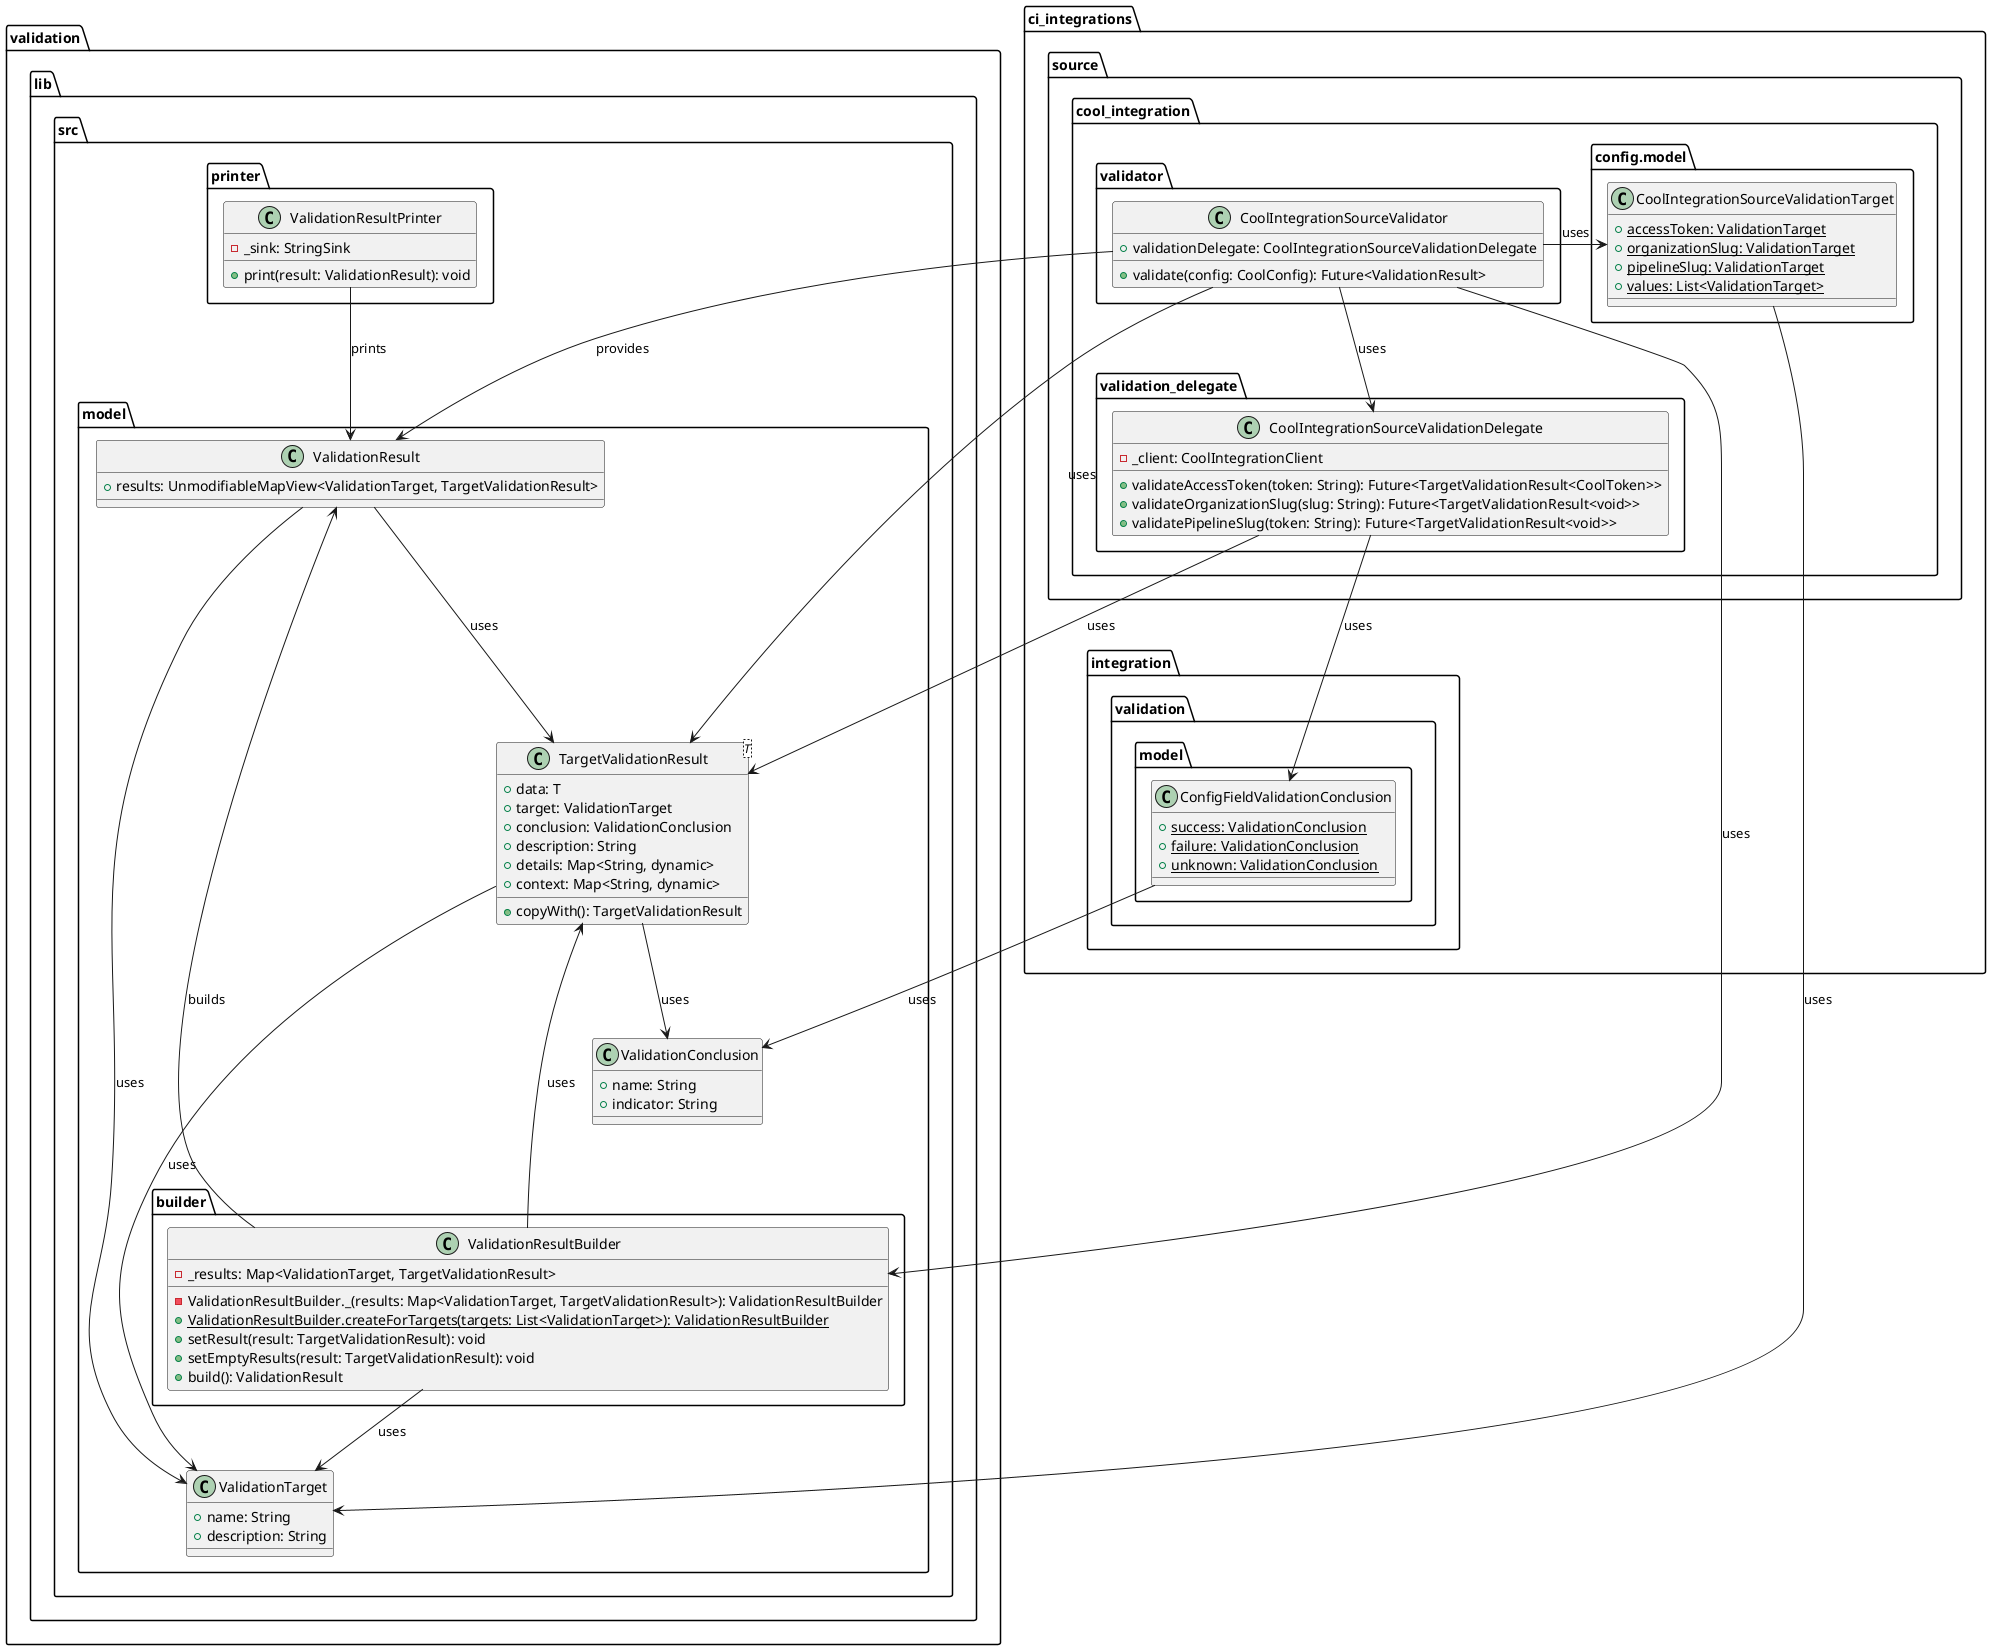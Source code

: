 @startuml ci_integrations_validator_class_diagram

package validation.lib.src {
    package model {
        package builder {
            class ValidationResultBuilder {
                - _results: Map<ValidationTarget, TargetValidationResult>

                - ValidationResultBuilder._(results: Map<ValidationTarget, TargetValidationResult>): ValidationResultBuilder
                + {static} ValidationResultBuilder.createForTargets(targets: List<ValidationTarget>): ValidationResultBuilder
                + setResult(result: TargetValidationResult): void
                + setEmptyResults(result: TargetValidationResult): void
                + build(): ValidationResult
            }
        }

        class ValidationTarget {
            + name: String
            + description: String
        }

        class ValidationConclusion {
            + name: String
            + indicator: String
        }

        class TargetValidationResult<T> {
            + data: T
            + target: ValidationTarget
            + conclusion: ValidationConclusion
            + description: String
            + details: Map<String, dynamic>
            + context: Map<String, dynamic>

            + copyWith(): TargetValidationResult
        }

        class ValidationResult{
            + results: UnmodifiableMapView<ValidationTarget, TargetValidationResult>
        }
    }

    package printer {
        class ValidationResultPrinter{
            - _sink: StringSink

            + print(result: ValidationResult): void
        }
    }
}

package ci_integrations {
    package integration.validation.model {
        class ConfigFieldValidationConclusion {
            + {static} success: ValidationConclusion
            + {static} failure: ValidationConclusion
            + {static} unknown: ValidationConclusion
        }
    }

    package source.cool_integration {
        package config.model as cool_integration_config_model {
            class CoolIntegrationSourceValidationTarget {
                + {static} accessToken: ValidationTarget
                + {static} organizationSlug: ValidationTarget
                + {static} pipelineSlug: ValidationTarget
                + {static} values: List<ValidationTarget>
            }
        }

        package validation_delegate {
            class CoolIntegrationSourceValidationDelegate {
                - _client: CoolIntegrationClient

                + validateAccessToken(token: String): Future<TargetValidationResult<CoolToken>>
                + validateOrganizationSlug(slug: String): Future<TargetValidationResult<void>>
                + validatePipelineSlug(token: String): Future<TargetValidationResult<void>>
            }
        }

        package validator {
            class CoolIntegrationSourceValidator {
                + validationDelegate: CoolIntegrationSourceValidationDelegate

                + validate(config: CoolConfig): Future<ValidationResult>
            }
        }
    }
}

TargetValidationResult --> ValidationTarget : uses
TargetValidationResult --> ValidationConclusion : uses

ValidationResult --> TargetValidationResult : uses
ValidationResult --> ValidationTarget : uses

ValidationResultBuilder -up-> ValidationResult : builds
ValidationResultBuilder --> ValidationTarget : uses
ValidationResultBuilder -up-> TargetValidationResult : uses

ValidationResultPrinter --> ValidationResult : prints

CoolIntegrationSourceValidator --> CoolIntegrationSourceValidationDelegate : uses
CoolIntegrationSourceValidator --> ValidationResult : provides
CoolIntegrationSourceValidator -left-> CoolIntegrationSourceValidationTarget : uses
CoolIntegrationSourceValidator --> TargetValidationResult : uses
CoolIntegrationSourceValidator  --> ValidationResultBuilder : uses

CoolIntegrationSourceValidationDelegate --> TargetValidationResult : uses

CoolIntegrationSourceValidationTarget --> ValidationTarget : uses

ConfigFieldValidationConclusion --> ValidationConclusion : uses

CoolIntegrationSourceValidationDelegate -down-> ConfigFieldValidationConclusion : uses

ValidationConclusion -[hidden]down-> ValidationResultBuilder

@enduml
